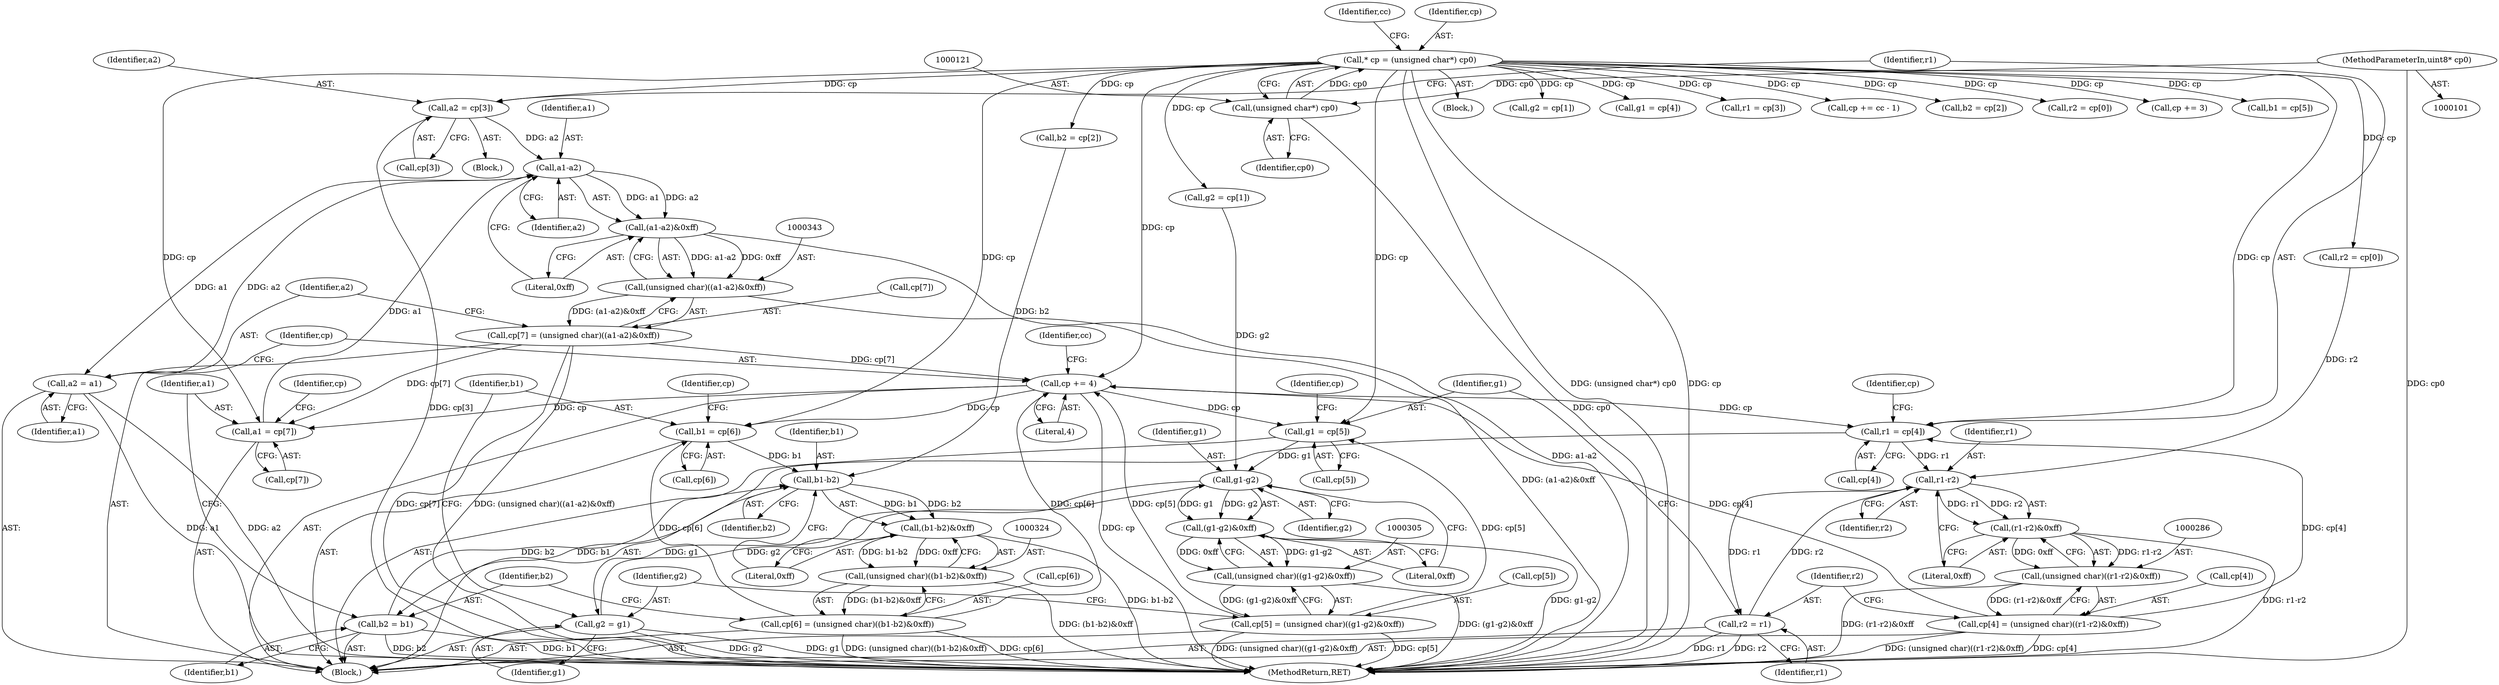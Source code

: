 digraph "0_libtiff_3ca657a8793dd011bf869695d72ad31c779c3cc1_10@pointer" {
"1000269" [label="(Call,a2 = cp[3])"];
"1000118" [label="(Call,* cp = (unsigned char*) cp0)"];
"1000120" [label="(Call,(unsigned char*) cp0)"];
"1000103" [label="(MethodParameterIn,uint8* cp0)"];
"1000345" [label="(Call,a1-a2)"];
"1000344" [label="(Call,(a1-a2)&0xff)"];
"1000342" [label="(Call,(unsigned char)((a1-a2)&0xff))"];
"1000338" [label="(Call,cp[7] = (unsigned char)((a1-a2)&0xff))"];
"1000333" [label="(Call,a1 = cp[7])"];
"1000352" [label="(Call,cp += 4)"];
"1000276" [label="(Call,r1 = cp[4])"];
"1000288" [label="(Call,r1-r2)"];
"1000287" [label="(Call,(r1-r2)&0xff)"];
"1000285" [label="(Call,(unsigned char)((r1-r2)&0xff))"];
"1000281" [label="(Call,cp[4] = (unsigned char)((r1-r2)&0xff))"];
"1000292" [label="(Call,r2 = r1)"];
"1000295" [label="(Call,g1 = cp[5])"];
"1000307" [label="(Call,g1-g2)"];
"1000306" [label="(Call,(g1-g2)&0xff)"];
"1000304" [label="(Call,(unsigned char)((g1-g2)&0xff))"];
"1000300" [label="(Call,cp[5] = (unsigned char)((g1-g2)&0xff))"];
"1000311" [label="(Call,g2 = g1)"];
"1000314" [label="(Call,b1 = cp[6])"];
"1000326" [label="(Call,b1-b2)"];
"1000325" [label="(Call,(b1-b2)&0xff)"];
"1000323" [label="(Call,(unsigned char)((b1-b2)&0xff))"];
"1000319" [label="(Call,cp[6] = (unsigned char)((b1-b2)&0xff))"];
"1000330" [label="(Call,b2 = b1)"];
"1000349" [label="(Call,a2 = a1)"];
"1000345" [label="(Call,a1-a2)"];
"1000340" [label="(Identifier,cp)"];
"1000276" [label="(Call,r1 = cp[4])"];
"1000281" [label="(Call,cp[4] = (unsigned char)((r1-r2)&0xff))"];
"1000270" [label="(Identifier,a2)"];
"1000103" [label="(MethodParameterIn,uint8* cp0)"];
"1000105" [label="(Block,)"];
"1000251" [label="(Call,r2 = cp[0])"];
"1000162" [label="(Call,g2 = cp[1])"];
"1000314" [label="(Call,b1 = cp[6])"];
"1000351" [label="(Identifier,a1)"];
"1000194" [label="(Call,g1 = cp[4])"];
"1000175" [label="(Call,r1 = cp[3])"];
"1000271" [label="(Call,cp[3])"];
"1000122" [label="(Identifier,cp0)"];
"1000334" [label="(Identifier,a1)"];
"1000263" [label="(Call,b2 = cp[2])"];
"1000311" [label="(Call,g2 = g1)"];
"1000321" [label="(Identifier,cp)"];
"1000275" [label="(Block,)"];
"1000285" [label="(Call,(unsigned char)((r1-r2)&0xff))"];
"1000320" [label="(Call,cp[6])"];
"1000316" [label="(Call,cp[6])"];
"1000309" [label="(Identifier,g2)"];
"1000331" [label="(Identifier,b2)"];
"1000362" [label="(Call,cp += cc - 1)"];
"1000289" [label="(Identifier,r1)"];
"1000342" [label="(Call,(unsigned char)((a1-a2)&0xff))"];
"1000126" [label="(Identifier,cc)"];
"1000313" [label="(Identifier,g1)"];
"1000319" [label="(Call,cp[6] = (unsigned char)((b1-b2)&0xff))"];
"1000326" [label="(Call,b1-b2)"];
"1000168" [label="(Call,b2 = cp[2])"];
"1000357" [label="(Identifier,cc)"];
"1000304" [label="(Call,(unsigned char)((g1-g2)&0xff))"];
"1000156" [label="(Call,r2 = cp[0])"];
"1000269" [label="(Call,a2 = cp[3])"];
"1000312" [label="(Identifier,g2)"];
"1000315" [label="(Identifier,b1)"];
"1000338" [label="(Call,cp[7] = (unsigned char)((a1-a2)&0xff))"];
"1000350" [label="(Identifier,a2)"];
"1000297" [label="(Call,cp[5])"];
"1000328" [label="(Identifier,b2)"];
"1000295" [label="(Call,g1 = cp[5])"];
"1000327" [label="(Identifier,b1)"];
"1000332" [label="(Identifier,b1)"];
"1000278" [label="(Call,cp[4])"];
"1000333" [label="(Call,a1 = cp[7])"];
"1000277" [label="(Identifier,r1)"];
"1000294" [label="(Identifier,r1)"];
"1000282" [label="(Call,cp[4])"];
"1000292" [label="(Call,r2 = r1)"];
"1000232" [label="(Call,cp += 3)"];
"1000335" [label="(Call,cp[7])"];
"1000245" [label="(Block,)"];
"1000325" [label="(Call,(b1-b2)&0xff)"];
"1000308" [label="(Identifier,g1)"];
"1000118" [label="(Call,* cp = (unsigned char*) cp0)"];
"1000353" [label="(Identifier,cp)"];
"1000307" [label="(Call,g1-g2)"];
"1000119" [label="(Identifier,cp)"];
"1000120" [label="(Call,(unsigned char*) cp0)"];
"1000348" [label="(Literal,0xff)"];
"1000339" [label="(Call,cp[7])"];
"1000300" [label="(Call,cp[5] = (unsigned char)((g1-g2)&0xff))"];
"1000293" [label="(Identifier,r2)"];
"1000283" [label="(Identifier,cp)"];
"1000306" [label="(Call,(g1-g2)&0xff)"];
"1000301" [label="(Call,cp[5])"];
"1000346" [label="(Identifier,a1)"];
"1000349" [label="(Call,a2 = a1)"];
"1000330" [label="(Call,b2 = b1)"];
"1000354" [label="(Literal,4)"];
"1000393" [label="(MethodReturn,RET)"];
"1000329" [label="(Literal,0xff)"];
"1000296" [label="(Identifier,g1)"];
"1000290" [label="(Identifier,r2)"];
"1000352" [label="(Call,cp += 4)"];
"1000291" [label="(Literal,0xff)"];
"1000310" [label="(Literal,0xff)"];
"1000323" [label="(Call,(unsigned char)((b1-b2)&0xff))"];
"1000344" [label="(Call,(a1-a2)&0xff)"];
"1000213" [label="(Call,b1 = cp[5])"];
"1000347" [label="(Identifier,a2)"];
"1000302" [label="(Identifier,cp)"];
"1000257" [label="(Call,g2 = cp[1])"];
"1000287" [label="(Call,(r1-r2)&0xff)"];
"1000288" [label="(Call,r1-r2)"];
"1000269" -> "1000245"  [label="AST: "];
"1000269" -> "1000271"  [label="CFG: "];
"1000270" -> "1000269"  [label="AST: "];
"1000271" -> "1000269"  [label="AST: "];
"1000277" -> "1000269"  [label="CFG: "];
"1000269" -> "1000393"  [label="DDG: cp[3]"];
"1000118" -> "1000269"  [label="DDG: cp"];
"1000269" -> "1000345"  [label="DDG: a2"];
"1000118" -> "1000105"  [label="AST: "];
"1000118" -> "1000120"  [label="CFG: "];
"1000119" -> "1000118"  [label="AST: "];
"1000120" -> "1000118"  [label="AST: "];
"1000126" -> "1000118"  [label="CFG: "];
"1000118" -> "1000393"  [label="DDG: (unsigned char*) cp0"];
"1000118" -> "1000393"  [label="DDG: cp"];
"1000120" -> "1000118"  [label="DDG: cp0"];
"1000118" -> "1000156"  [label="DDG: cp"];
"1000118" -> "1000162"  [label="DDG: cp"];
"1000118" -> "1000168"  [label="DDG: cp"];
"1000118" -> "1000175"  [label="DDG: cp"];
"1000118" -> "1000194"  [label="DDG: cp"];
"1000118" -> "1000213"  [label="DDG: cp"];
"1000118" -> "1000232"  [label="DDG: cp"];
"1000118" -> "1000251"  [label="DDG: cp"];
"1000118" -> "1000257"  [label="DDG: cp"];
"1000118" -> "1000263"  [label="DDG: cp"];
"1000118" -> "1000276"  [label="DDG: cp"];
"1000118" -> "1000295"  [label="DDG: cp"];
"1000118" -> "1000314"  [label="DDG: cp"];
"1000118" -> "1000333"  [label="DDG: cp"];
"1000118" -> "1000352"  [label="DDG: cp"];
"1000118" -> "1000362"  [label="DDG: cp"];
"1000120" -> "1000122"  [label="CFG: "];
"1000121" -> "1000120"  [label="AST: "];
"1000122" -> "1000120"  [label="AST: "];
"1000120" -> "1000393"  [label="DDG: cp0"];
"1000103" -> "1000120"  [label="DDG: cp0"];
"1000103" -> "1000101"  [label="AST: "];
"1000103" -> "1000393"  [label="DDG: cp0"];
"1000345" -> "1000344"  [label="AST: "];
"1000345" -> "1000347"  [label="CFG: "];
"1000346" -> "1000345"  [label="AST: "];
"1000347" -> "1000345"  [label="AST: "];
"1000348" -> "1000345"  [label="CFG: "];
"1000345" -> "1000344"  [label="DDG: a1"];
"1000345" -> "1000344"  [label="DDG: a2"];
"1000333" -> "1000345"  [label="DDG: a1"];
"1000349" -> "1000345"  [label="DDG: a2"];
"1000345" -> "1000349"  [label="DDG: a1"];
"1000344" -> "1000342"  [label="AST: "];
"1000344" -> "1000348"  [label="CFG: "];
"1000348" -> "1000344"  [label="AST: "];
"1000342" -> "1000344"  [label="CFG: "];
"1000344" -> "1000393"  [label="DDG: a1-a2"];
"1000344" -> "1000342"  [label="DDG: a1-a2"];
"1000344" -> "1000342"  [label="DDG: 0xff"];
"1000342" -> "1000338"  [label="AST: "];
"1000343" -> "1000342"  [label="AST: "];
"1000338" -> "1000342"  [label="CFG: "];
"1000342" -> "1000393"  [label="DDG: (a1-a2)&0xff"];
"1000342" -> "1000338"  [label="DDG: (a1-a2)&0xff"];
"1000338" -> "1000275"  [label="AST: "];
"1000339" -> "1000338"  [label="AST: "];
"1000350" -> "1000338"  [label="CFG: "];
"1000338" -> "1000393"  [label="DDG: cp[7]"];
"1000338" -> "1000393"  [label="DDG: (unsigned char)((a1-a2)&0xff)"];
"1000338" -> "1000333"  [label="DDG: cp[7]"];
"1000338" -> "1000352"  [label="DDG: cp[7]"];
"1000333" -> "1000275"  [label="AST: "];
"1000333" -> "1000335"  [label="CFG: "];
"1000334" -> "1000333"  [label="AST: "];
"1000335" -> "1000333"  [label="AST: "];
"1000340" -> "1000333"  [label="CFG: "];
"1000352" -> "1000333"  [label="DDG: cp"];
"1000352" -> "1000275"  [label="AST: "];
"1000352" -> "1000354"  [label="CFG: "];
"1000353" -> "1000352"  [label="AST: "];
"1000354" -> "1000352"  [label="AST: "];
"1000357" -> "1000352"  [label="CFG: "];
"1000352" -> "1000393"  [label="DDG: cp"];
"1000352" -> "1000276"  [label="DDG: cp"];
"1000352" -> "1000295"  [label="DDG: cp"];
"1000352" -> "1000314"  [label="DDG: cp"];
"1000281" -> "1000352"  [label="DDG: cp[4]"];
"1000300" -> "1000352"  [label="DDG: cp[5]"];
"1000319" -> "1000352"  [label="DDG: cp[6]"];
"1000276" -> "1000275"  [label="AST: "];
"1000276" -> "1000278"  [label="CFG: "];
"1000277" -> "1000276"  [label="AST: "];
"1000278" -> "1000276"  [label="AST: "];
"1000283" -> "1000276"  [label="CFG: "];
"1000281" -> "1000276"  [label="DDG: cp[4]"];
"1000276" -> "1000288"  [label="DDG: r1"];
"1000288" -> "1000287"  [label="AST: "];
"1000288" -> "1000290"  [label="CFG: "];
"1000289" -> "1000288"  [label="AST: "];
"1000290" -> "1000288"  [label="AST: "];
"1000291" -> "1000288"  [label="CFG: "];
"1000288" -> "1000287"  [label="DDG: r1"];
"1000288" -> "1000287"  [label="DDG: r2"];
"1000292" -> "1000288"  [label="DDG: r2"];
"1000251" -> "1000288"  [label="DDG: r2"];
"1000288" -> "1000292"  [label="DDG: r1"];
"1000287" -> "1000285"  [label="AST: "];
"1000287" -> "1000291"  [label="CFG: "];
"1000291" -> "1000287"  [label="AST: "];
"1000285" -> "1000287"  [label="CFG: "];
"1000287" -> "1000393"  [label="DDG: r1-r2"];
"1000287" -> "1000285"  [label="DDG: r1-r2"];
"1000287" -> "1000285"  [label="DDG: 0xff"];
"1000285" -> "1000281"  [label="AST: "];
"1000286" -> "1000285"  [label="AST: "];
"1000281" -> "1000285"  [label="CFG: "];
"1000285" -> "1000393"  [label="DDG: (r1-r2)&0xff"];
"1000285" -> "1000281"  [label="DDG: (r1-r2)&0xff"];
"1000281" -> "1000275"  [label="AST: "];
"1000282" -> "1000281"  [label="AST: "];
"1000293" -> "1000281"  [label="CFG: "];
"1000281" -> "1000393"  [label="DDG: (unsigned char)((r1-r2)&0xff)"];
"1000281" -> "1000393"  [label="DDG: cp[4]"];
"1000292" -> "1000275"  [label="AST: "];
"1000292" -> "1000294"  [label="CFG: "];
"1000293" -> "1000292"  [label="AST: "];
"1000294" -> "1000292"  [label="AST: "];
"1000296" -> "1000292"  [label="CFG: "];
"1000292" -> "1000393"  [label="DDG: r1"];
"1000292" -> "1000393"  [label="DDG: r2"];
"1000295" -> "1000275"  [label="AST: "];
"1000295" -> "1000297"  [label="CFG: "];
"1000296" -> "1000295"  [label="AST: "];
"1000297" -> "1000295"  [label="AST: "];
"1000302" -> "1000295"  [label="CFG: "];
"1000300" -> "1000295"  [label="DDG: cp[5]"];
"1000295" -> "1000307"  [label="DDG: g1"];
"1000307" -> "1000306"  [label="AST: "];
"1000307" -> "1000309"  [label="CFG: "];
"1000308" -> "1000307"  [label="AST: "];
"1000309" -> "1000307"  [label="AST: "];
"1000310" -> "1000307"  [label="CFG: "];
"1000307" -> "1000306"  [label="DDG: g1"];
"1000307" -> "1000306"  [label="DDG: g2"];
"1000311" -> "1000307"  [label="DDG: g2"];
"1000257" -> "1000307"  [label="DDG: g2"];
"1000307" -> "1000311"  [label="DDG: g1"];
"1000306" -> "1000304"  [label="AST: "];
"1000306" -> "1000310"  [label="CFG: "];
"1000310" -> "1000306"  [label="AST: "];
"1000304" -> "1000306"  [label="CFG: "];
"1000306" -> "1000393"  [label="DDG: g1-g2"];
"1000306" -> "1000304"  [label="DDG: g1-g2"];
"1000306" -> "1000304"  [label="DDG: 0xff"];
"1000304" -> "1000300"  [label="AST: "];
"1000305" -> "1000304"  [label="AST: "];
"1000300" -> "1000304"  [label="CFG: "];
"1000304" -> "1000393"  [label="DDG: (g1-g2)&0xff"];
"1000304" -> "1000300"  [label="DDG: (g1-g2)&0xff"];
"1000300" -> "1000275"  [label="AST: "];
"1000301" -> "1000300"  [label="AST: "];
"1000312" -> "1000300"  [label="CFG: "];
"1000300" -> "1000393"  [label="DDG: (unsigned char)((g1-g2)&0xff)"];
"1000300" -> "1000393"  [label="DDG: cp[5]"];
"1000311" -> "1000275"  [label="AST: "];
"1000311" -> "1000313"  [label="CFG: "];
"1000312" -> "1000311"  [label="AST: "];
"1000313" -> "1000311"  [label="AST: "];
"1000315" -> "1000311"  [label="CFG: "];
"1000311" -> "1000393"  [label="DDG: g2"];
"1000311" -> "1000393"  [label="DDG: g1"];
"1000314" -> "1000275"  [label="AST: "];
"1000314" -> "1000316"  [label="CFG: "];
"1000315" -> "1000314"  [label="AST: "];
"1000316" -> "1000314"  [label="AST: "];
"1000321" -> "1000314"  [label="CFG: "];
"1000319" -> "1000314"  [label="DDG: cp[6]"];
"1000314" -> "1000326"  [label="DDG: b1"];
"1000326" -> "1000325"  [label="AST: "];
"1000326" -> "1000328"  [label="CFG: "];
"1000327" -> "1000326"  [label="AST: "];
"1000328" -> "1000326"  [label="AST: "];
"1000329" -> "1000326"  [label="CFG: "];
"1000326" -> "1000325"  [label="DDG: b1"];
"1000326" -> "1000325"  [label="DDG: b2"];
"1000330" -> "1000326"  [label="DDG: b2"];
"1000263" -> "1000326"  [label="DDG: b2"];
"1000326" -> "1000330"  [label="DDG: b1"];
"1000325" -> "1000323"  [label="AST: "];
"1000325" -> "1000329"  [label="CFG: "];
"1000329" -> "1000325"  [label="AST: "];
"1000323" -> "1000325"  [label="CFG: "];
"1000325" -> "1000393"  [label="DDG: b1-b2"];
"1000325" -> "1000323"  [label="DDG: b1-b2"];
"1000325" -> "1000323"  [label="DDG: 0xff"];
"1000323" -> "1000319"  [label="AST: "];
"1000324" -> "1000323"  [label="AST: "];
"1000319" -> "1000323"  [label="CFG: "];
"1000323" -> "1000393"  [label="DDG: (b1-b2)&0xff"];
"1000323" -> "1000319"  [label="DDG: (b1-b2)&0xff"];
"1000319" -> "1000275"  [label="AST: "];
"1000320" -> "1000319"  [label="AST: "];
"1000331" -> "1000319"  [label="CFG: "];
"1000319" -> "1000393"  [label="DDG: (unsigned char)((b1-b2)&0xff)"];
"1000319" -> "1000393"  [label="DDG: cp[6]"];
"1000330" -> "1000275"  [label="AST: "];
"1000330" -> "1000332"  [label="CFG: "];
"1000331" -> "1000330"  [label="AST: "];
"1000332" -> "1000330"  [label="AST: "];
"1000334" -> "1000330"  [label="CFG: "];
"1000330" -> "1000393"  [label="DDG: b2"];
"1000330" -> "1000393"  [label="DDG: b1"];
"1000349" -> "1000275"  [label="AST: "];
"1000349" -> "1000351"  [label="CFG: "];
"1000350" -> "1000349"  [label="AST: "];
"1000351" -> "1000349"  [label="AST: "];
"1000353" -> "1000349"  [label="CFG: "];
"1000349" -> "1000393"  [label="DDG: a1"];
"1000349" -> "1000393"  [label="DDG: a2"];
}
